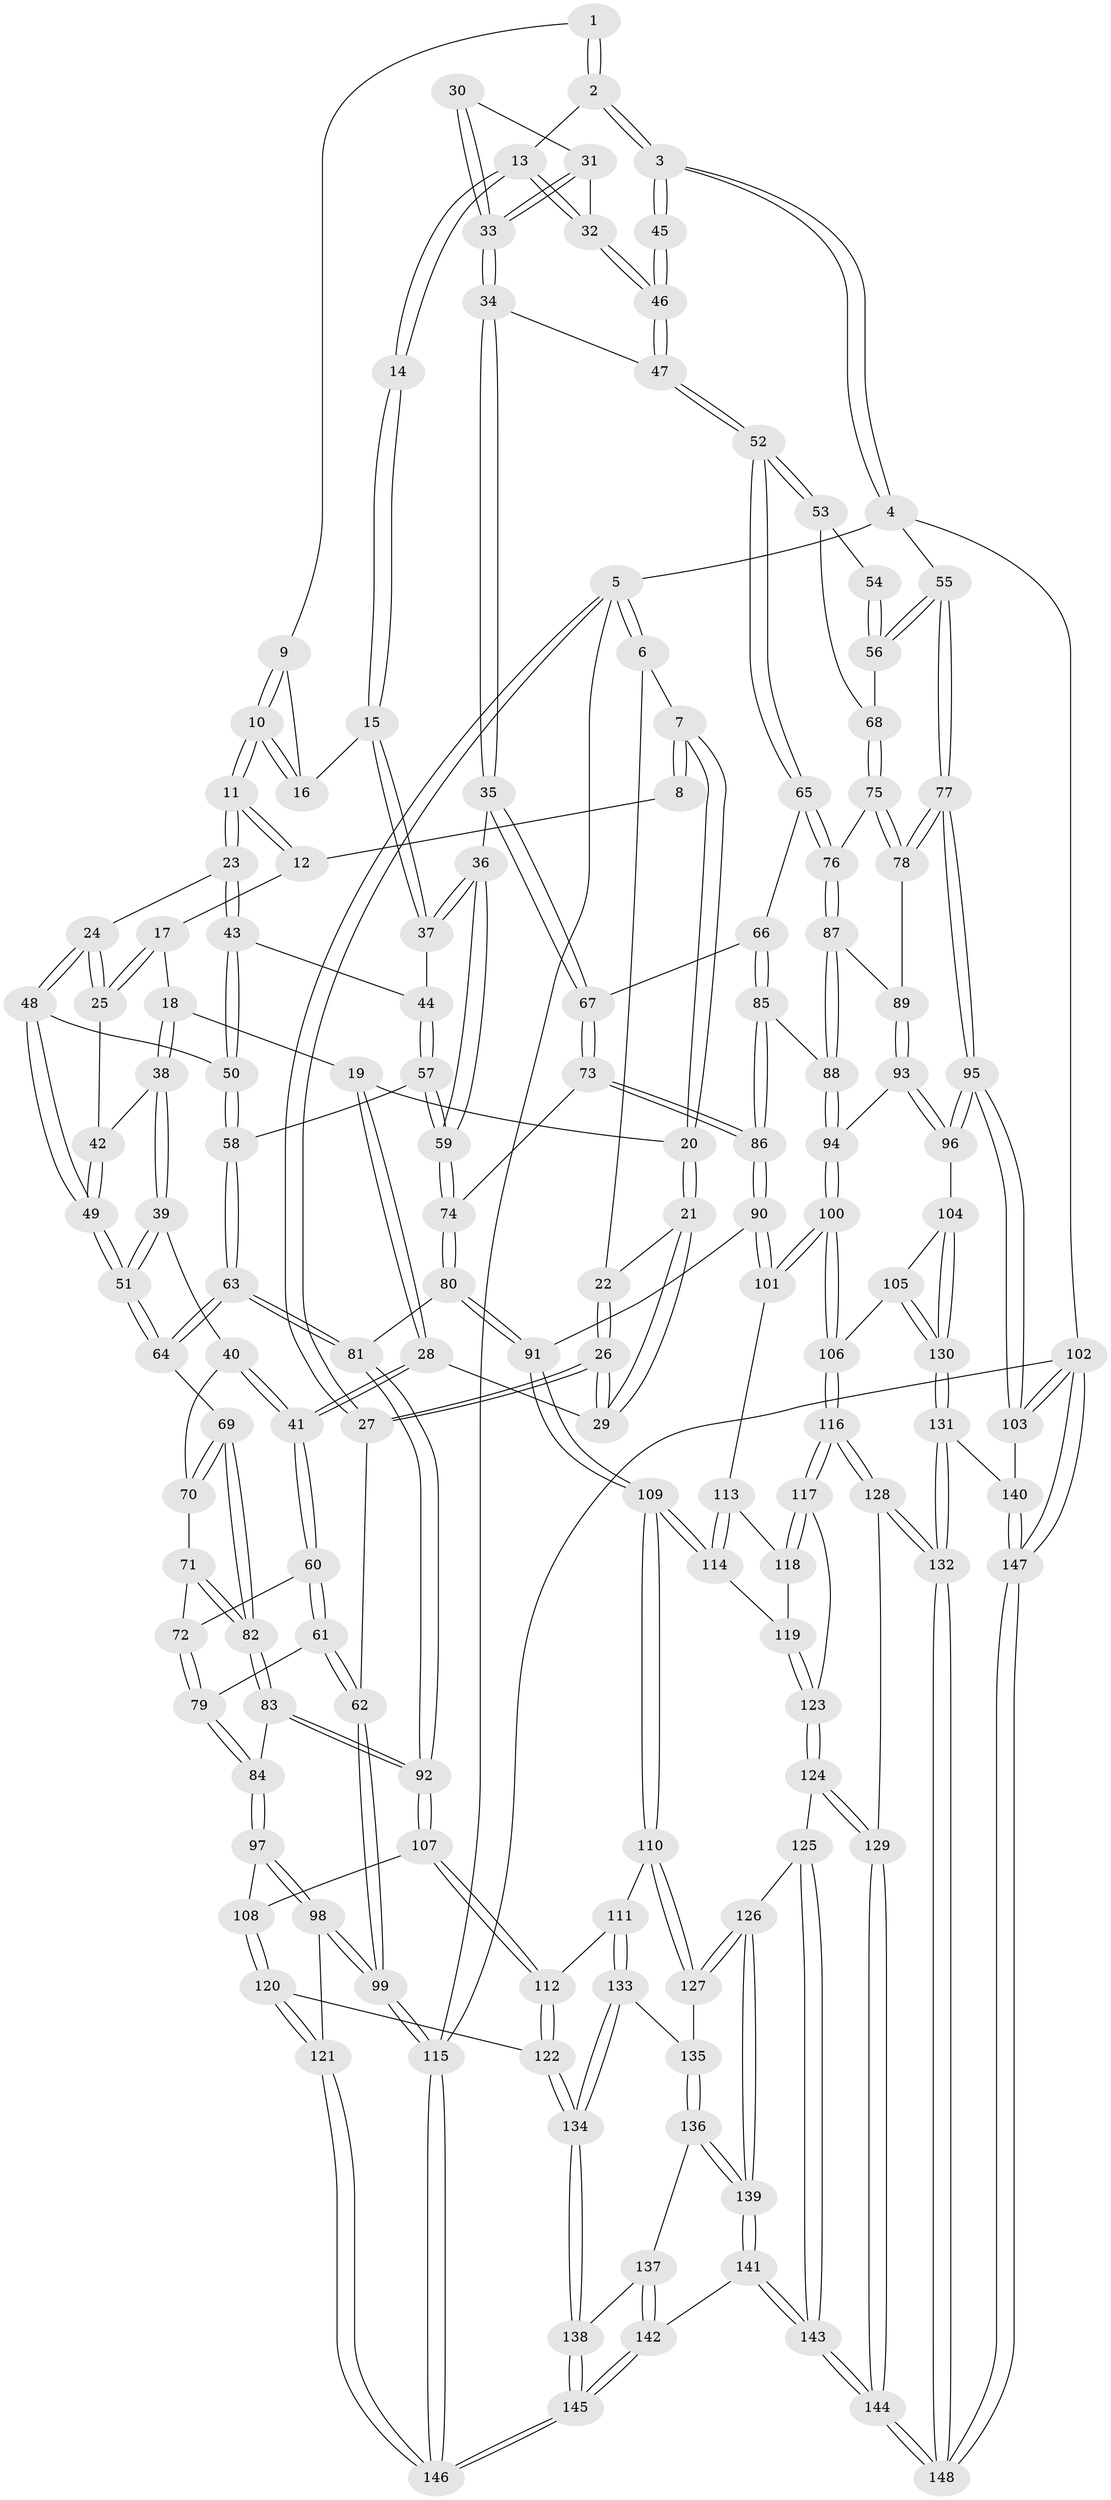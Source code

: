 // coarse degree distribution, {3: 0.125, 4: 0.4659090909090909, 5: 0.3181818181818182, 6: 0.06818181818181818, 1: 0.011363636363636364, 2: 0.011363636363636364}
// Generated by graph-tools (version 1.1) at 2025/42/03/06/25 10:42:29]
// undirected, 148 vertices, 367 edges
graph export_dot {
graph [start="1"]
  node [color=gray90,style=filled];
  1 [pos="+0.6418027398379879+0"];
  2 [pos="+1+0"];
  3 [pos="+1+0"];
  4 [pos="+1+0"];
  5 [pos="+0+0"];
  6 [pos="+0+0"];
  7 [pos="+0.007192689452018881+0"];
  8 [pos="+0.31279996438192675+0"];
  9 [pos="+0.5971618379229269+0"];
  10 [pos="+0.4193241766638562+0.08720501538672648"];
  11 [pos="+0.41583500016984365+0.08956878622175626"];
  12 [pos="+0.35064108021131474+0"];
  13 [pos="+0.9365228944872054+0"];
  14 [pos="+0.6525406538314749+0.11487046365078901"];
  15 [pos="+0.5730109577873564+0.09271717810702819"];
  16 [pos="+0.5793464677558906+0.009896008060824194"];
  17 [pos="+0.28105223715737376+0.0931066559557508"];
  18 [pos="+0.20671505173141555+0.10332575585824945"];
  19 [pos="+0.18749229435889359+0.08877112053500928"];
  20 [pos="+0.13024816072215947+0"];
  21 [pos="+0.08700349437061507+0.16385679727711178"];
  22 [pos="+0.0344446613534035+0.11936755700565206"];
  23 [pos="+0.4222232295302457+0.12160344276699529"];
  24 [pos="+0.38116666324534654+0.15431308190715703"];
  25 [pos="+0.31524512797075926+0.14811188420552487"];
  26 [pos="+0+0.22678350709629708"];
  27 [pos="+0+0.27959132014872323"];
  28 [pos="+0.10494629074435693+0.21412273746634405"];
  29 [pos="+0.10038523712579281+0.211756285002437"];
  30 [pos="+0.6597915948425416+0.1311759811918769"];
  31 [pos="+0.7001226180636863+0.125089308567173"];
  32 [pos="+0.8374301933716617+0.06536987066761846"];
  33 [pos="+0.6843431681860392+0.23319381312643292"];
  34 [pos="+0.6852284862654158+0.23722770548392802"];
  35 [pos="+0.6755487558223516+0.24453351427926193"];
  36 [pos="+0.6550724886723014+0.25253234521693235"];
  37 [pos="+0.5285218704783274+0.15630832970545439"];
  38 [pos="+0.23103080255827368+0.18643693844427867"];
  39 [pos="+0.19532056345595908+0.24707963209160785"];
  40 [pos="+0.14808919262506576+0.2541593625261418"];
  41 [pos="+0.1423484777497257+0.25399852947887175"];
  42 [pos="+0.2776815378069167+0.17756701071879974"];
  43 [pos="+0.5049888119190884+0.16084722352568262"];
  44 [pos="+0.5072376715494905+0.16147409872526006"];
  45 [pos="+0.9236605859989608+0.2182949210278014"];
  46 [pos="+0.7920504240023881+0.18881558721807176"];
  47 [pos="+0.7830285088734268+0.20910540766438693"];
  48 [pos="+0.3678533712994112+0.2271965176017531"];
  49 [pos="+0.3258882388978654+0.2575745931639955"];
  50 [pos="+0.41152581413387324+0.2610377522922253"];
  51 [pos="+0.2899235250657695+0.3131046745259996"];
  52 [pos="+0.8355361826369929+0.28424054916009955"];
  53 [pos="+0.8677443147733114+0.281539142542208"];
  54 [pos="+0.9218135463786362+0.22438578119719146"];
  55 [pos="+1+0.23030679638559093"];
  56 [pos="+0.9850436475869987+0.29741165870703895"];
  57 [pos="+0.49382665140955295+0.3069098322036656"];
  58 [pos="+0.4491385446184939+0.3301430537296101"];
  59 [pos="+0.6071985838491539+0.3322231944743523"];
  60 [pos="+0.10430845301227641+0.32280683962053364"];
  61 [pos="+0+0.3676115405242001"];
  62 [pos="+0+0.37003397495116797"];
  63 [pos="+0.392874399898063+0.41621573244566146"];
  64 [pos="+0.30602060225385624+0.3681811754727007"];
  65 [pos="+0.8308925300325279+0.3165944766678725"];
  66 [pos="+0.7709162439718992+0.37216597971196225"];
  67 [pos="+0.7509687896174275+0.36759896894391836"];
  68 [pos="+0.9611023216893768+0.30738933936450974"];
  69 [pos="+0.22308622295851513+0.411225458358139"];
  70 [pos="+0.17607165750310066+0.3194176206940272"];
  71 [pos="+0.16718752920375254+0.388240460681794"];
  72 [pos="+0.11607654943102613+0.3519039619700618"];
  73 [pos="+0.6789341018894223+0.3967684954846898"];
  74 [pos="+0.6113398257571931+0.3568257197453945"];
  75 [pos="+0.9440546174270422+0.34776659213579636"];
  76 [pos="+0.8812922853831671+0.3906767056679519"];
  77 [pos="+1+0.34608546793279643"];
  78 [pos="+0.9750179963338489+0.4163426323785272"];
  79 [pos="+0.09286315022131238+0.43115647081905834"];
  80 [pos="+0.5520203755282861+0.47430401894421503"];
  81 [pos="+0.41482774197971123+0.47415016661915904"];
  82 [pos="+0.2096968100816274+0.4219662253978252"];
  83 [pos="+0.18822902895684065+0.4663601948407478"];
  84 [pos="+0.13762910347685292+0.5095634610446786"];
  85 [pos="+0.7923485863871821+0.4662985735879675"];
  86 [pos="+0.7102815254473385+0.4879053559354665"];
  87 [pos="+0.8813614362414468+0.39214523243835303"];
  88 [pos="+0.8080221217332939+0.4725700631240848"];
  89 [pos="+0.9427734848447348+0.4450597685601406"];
  90 [pos="+0.6834925220794766+0.5198310026374686"];
  91 [pos="+0.6063211079725419+0.5291455272035062"];
  92 [pos="+0.378416648549983+0.5662012797998196"];
  93 [pos="+0.9391539521970607+0.5004949357807185"];
  94 [pos="+0.8498361236319386+0.5269748867001484"];
  95 [pos="+1+0.6344383713075887"];
  96 [pos="+1+0.6275904644432645"];
  97 [pos="+0.10787790514665108+0.5787989052604279"];
  98 [pos="+0+0.6754129011498557"];
  99 [pos="+0+0.6806325864642365"];
  100 [pos="+0.8322454351814882+0.6143638015209638"];
  101 [pos="+0.7193710702165563+0.5769903625865771"];
  102 [pos="+1+1"];
  103 [pos="+1+0.8949539518281135"];
  104 [pos="+1+0.6449998024701824"];
  105 [pos="+0.904307603183358+0.6581338776690988"];
  106 [pos="+0.8431381819783724+0.6484311343694914"];
  107 [pos="+0.37595448730261216+0.5844564814563386"];
  108 [pos="+0.20739542398506267+0.6127902048169566"];
  109 [pos="+0.5803602662164459+0.6462168345104163"];
  110 [pos="+0.539947349952143+0.6765453203610714"];
  111 [pos="+0.4900464138314017+0.6771013315545912"];
  112 [pos="+0.3774563206282445+0.5880060761369004"];
  113 [pos="+0.6970882833440599+0.6268887648574073"];
  114 [pos="+0.5864342046608925+0.6477398989138552"];
  115 [pos="+0+1"];
  116 [pos="+0.8032704520608211+0.7055870148726581"];
  117 [pos="+0.7563198923016123+0.6934920059683714"];
  118 [pos="+0.7104819333949313+0.6547639802240129"];
  119 [pos="+0.6552478915713951+0.691514317701822"];
  120 [pos="+0.25229236384967546+0.8015767123493468"];
  121 [pos="+0.17015694526819128+0.8211051397379471"];
  122 [pos="+0.28701556032546444+0.80525686630372"];
  123 [pos="+0.6745166133580391+0.7167469742196418"];
  124 [pos="+0.6587117865387859+0.8237640574975322"];
  125 [pos="+0.6479404121722253+0.8254253438168702"];
  126 [pos="+0.6297971704542528+0.8211488471195321"];
  127 [pos="+0.5807474825567431+0.7571460966556799"];
  128 [pos="+0.7971557107441727+0.8399143496859136"];
  129 [pos="+0.7655079653992232+0.8471231457639613"];
  130 [pos="+0.9227726276386209+0.7998140176479503"];
  131 [pos="+0.902541278138948+0.8440445509129607"];
  132 [pos="+0.8154585536278541+0.8506340021308224"];
  133 [pos="+0.4613137425100839+0.747698295822634"];
  134 [pos="+0.3456172689220775+0.8514825387426951"];
  135 [pos="+0.5034052402418806+0.8109495073040565"];
  136 [pos="+0.5138226783731578+0.8564912700672093"];
  137 [pos="+0.46458336497324376+0.8694178491426104"];
  138 [pos="+0.34664632273580087+0.8536951841388327"];
  139 [pos="+0.5435061282734237+0.8675325377014806"];
  140 [pos="+0.9139781713158128+0.8492672867872307"];
  141 [pos="+0.5485593096391453+1"];
  142 [pos="+0.535097308925207+1"];
  143 [pos="+0.5835853630601755+1"];
  144 [pos="+0.6060038163725435+1"];
  145 [pos="+0.3534409984250147+1"];
  146 [pos="+0.06153400176447581+1"];
  147 [pos="+1+1"];
  148 [pos="+0.9062264966744495+1"];
  1 -- 2;
  1 -- 2;
  1 -- 9;
  2 -- 3;
  2 -- 3;
  2 -- 13;
  3 -- 4;
  3 -- 4;
  3 -- 45;
  3 -- 45;
  4 -- 5;
  4 -- 55;
  4 -- 102;
  5 -- 6;
  5 -- 6;
  5 -- 27;
  5 -- 27;
  5 -- 115;
  6 -- 7;
  6 -- 22;
  7 -- 8;
  7 -- 8;
  7 -- 20;
  7 -- 20;
  8 -- 12;
  9 -- 10;
  9 -- 10;
  9 -- 16;
  10 -- 11;
  10 -- 11;
  10 -- 16;
  10 -- 16;
  11 -- 12;
  11 -- 12;
  11 -- 23;
  11 -- 23;
  12 -- 17;
  13 -- 14;
  13 -- 14;
  13 -- 32;
  13 -- 32;
  14 -- 15;
  14 -- 15;
  15 -- 16;
  15 -- 37;
  15 -- 37;
  17 -- 18;
  17 -- 25;
  17 -- 25;
  18 -- 19;
  18 -- 38;
  18 -- 38;
  19 -- 20;
  19 -- 28;
  19 -- 28;
  20 -- 21;
  20 -- 21;
  21 -- 22;
  21 -- 29;
  21 -- 29;
  22 -- 26;
  22 -- 26;
  23 -- 24;
  23 -- 43;
  23 -- 43;
  24 -- 25;
  24 -- 25;
  24 -- 48;
  24 -- 48;
  25 -- 42;
  26 -- 27;
  26 -- 27;
  26 -- 29;
  26 -- 29;
  27 -- 62;
  28 -- 29;
  28 -- 41;
  28 -- 41;
  30 -- 31;
  30 -- 33;
  30 -- 33;
  31 -- 32;
  31 -- 33;
  31 -- 33;
  32 -- 46;
  32 -- 46;
  33 -- 34;
  33 -- 34;
  34 -- 35;
  34 -- 35;
  34 -- 47;
  35 -- 36;
  35 -- 67;
  35 -- 67;
  36 -- 37;
  36 -- 37;
  36 -- 59;
  36 -- 59;
  37 -- 44;
  38 -- 39;
  38 -- 39;
  38 -- 42;
  39 -- 40;
  39 -- 51;
  39 -- 51;
  40 -- 41;
  40 -- 41;
  40 -- 70;
  41 -- 60;
  41 -- 60;
  42 -- 49;
  42 -- 49;
  43 -- 44;
  43 -- 50;
  43 -- 50;
  44 -- 57;
  44 -- 57;
  45 -- 46;
  45 -- 46;
  46 -- 47;
  46 -- 47;
  47 -- 52;
  47 -- 52;
  48 -- 49;
  48 -- 49;
  48 -- 50;
  49 -- 51;
  49 -- 51;
  50 -- 58;
  50 -- 58;
  51 -- 64;
  51 -- 64;
  52 -- 53;
  52 -- 53;
  52 -- 65;
  52 -- 65;
  53 -- 54;
  53 -- 68;
  54 -- 56;
  54 -- 56;
  55 -- 56;
  55 -- 56;
  55 -- 77;
  55 -- 77;
  56 -- 68;
  57 -- 58;
  57 -- 59;
  57 -- 59;
  58 -- 63;
  58 -- 63;
  59 -- 74;
  59 -- 74;
  60 -- 61;
  60 -- 61;
  60 -- 72;
  61 -- 62;
  61 -- 62;
  61 -- 79;
  62 -- 99;
  62 -- 99;
  63 -- 64;
  63 -- 64;
  63 -- 81;
  63 -- 81;
  64 -- 69;
  65 -- 66;
  65 -- 76;
  65 -- 76;
  66 -- 67;
  66 -- 85;
  66 -- 85;
  67 -- 73;
  67 -- 73;
  68 -- 75;
  68 -- 75;
  69 -- 70;
  69 -- 70;
  69 -- 82;
  69 -- 82;
  70 -- 71;
  71 -- 72;
  71 -- 82;
  71 -- 82;
  72 -- 79;
  72 -- 79;
  73 -- 74;
  73 -- 86;
  73 -- 86;
  74 -- 80;
  74 -- 80;
  75 -- 76;
  75 -- 78;
  75 -- 78;
  76 -- 87;
  76 -- 87;
  77 -- 78;
  77 -- 78;
  77 -- 95;
  77 -- 95;
  78 -- 89;
  79 -- 84;
  79 -- 84;
  80 -- 81;
  80 -- 91;
  80 -- 91;
  81 -- 92;
  81 -- 92;
  82 -- 83;
  82 -- 83;
  83 -- 84;
  83 -- 92;
  83 -- 92;
  84 -- 97;
  84 -- 97;
  85 -- 86;
  85 -- 86;
  85 -- 88;
  86 -- 90;
  86 -- 90;
  87 -- 88;
  87 -- 88;
  87 -- 89;
  88 -- 94;
  88 -- 94;
  89 -- 93;
  89 -- 93;
  90 -- 91;
  90 -- 101;
  90 -- 101;
  91 -- 109;
  91 -- 109;
  92 -- 107;
  92 -- 107;
  93 -- 94;
  93 -- 96;
  93 -- 96;
  94 -- 100;
  94 -- 100;
  95 -- 96;
  95 -- 96;
  95 -- 103;
  95 -- 103;
  96 -- 104;
  97 -- 98;
  97 -- 98;
  97 -- 108;
  98 -- 99;
  98 -- 99;
  98 -- 121;
  99 -- 115;
  99 -- 115;
  100 -- 101;
  100 -- 101;
  100 -- 106;
  100 -- 106;
  101 -- 113;
  102 -- 103;
  102 -- 103;
  102 -- 147;
  102 -- 147;
  102 -- 115;
  103 -- 140;
  104 -- 105;
  104 -- 130;
  104 -- 130;
  105 -- 106;
  105 -- 130;
  105 -- 130;
  106 -- 116;
  106 -- 116;
  107 -- 108;
  107 -- 112;
  107 -- 112;
  108 -- 120;
  108 -- 120;
  109 -- 110;
  109 -- 110;
  109 -- 114;
  109 -- 114;
  110 -- 111;
  110 -- 127;
  110 -- 127;
  111 -- 112;
  111 -- 133;
  111 -- 133;
  112 -- 122;
  112 -- 122;
  113 -- 114;
  113 -- 114;
  113 -- 118;
  114 -- 119;
  115 -- 146;
  115 -- 146;
  116 -- 117;
  116 -- 117;
  116 -- 128;
  116 -- 128;
  117 -- 118;
  117 -- 118;
  117 -- 123;
  118 -- 119;
  119 -- 123;
  119 -- 123;
  120 -- 121;
  120 -- 121;
  120 -- 122;
  121 -- 146;
  121 -- 146;
  122 -- 134;
  122 -- 134;
  123 -- 124;
  123 -- 124;
  124 -- 125;
  124 -- 129;
  124 -- 129;
  125 -- 126;
  125 -- 143;
  125 -- 143;
  126 -- 127;
  126 -- 127;
  126 -- 139;
  126 -- 139;
  127 -- 135;
  128 -- 129;
  128 -- 132;
  128 -- 132;
  129 -- 144;
  129 -- 144;
  130 -- 131;
  130 -- 131;
  131 -- 132;
  131 -- 132;
  131 -- 140;
  132 -- 148;
  132 -- 148;
  133 -- 134;
  133 -- 134;
  133 -- 135;
  134 -- 138;
  134 -- 138;
  135 -- 136;
  135 -- 136;
  136 -- 137;
  136 -- 139;
  136 -- 139;
  137 -- 138;
  137 -- 142;
  137 -- 142;
  138 -- 145;
  138 -- 145;
  139 -- 141;
  139 -- 141;
  140 -- 147;
  140 -- 147;
  141 -- 142;
  141 -- 143;
  141 -- 143;
  142 -- 145;
  142 -- 145;
  143 -- 144;
  143 -- 144;
  144 -- 148;
  144 -- 148;
  145 -- 146;
  145 -- 146;
  147 -- 148;
  147 -- 148;
}

